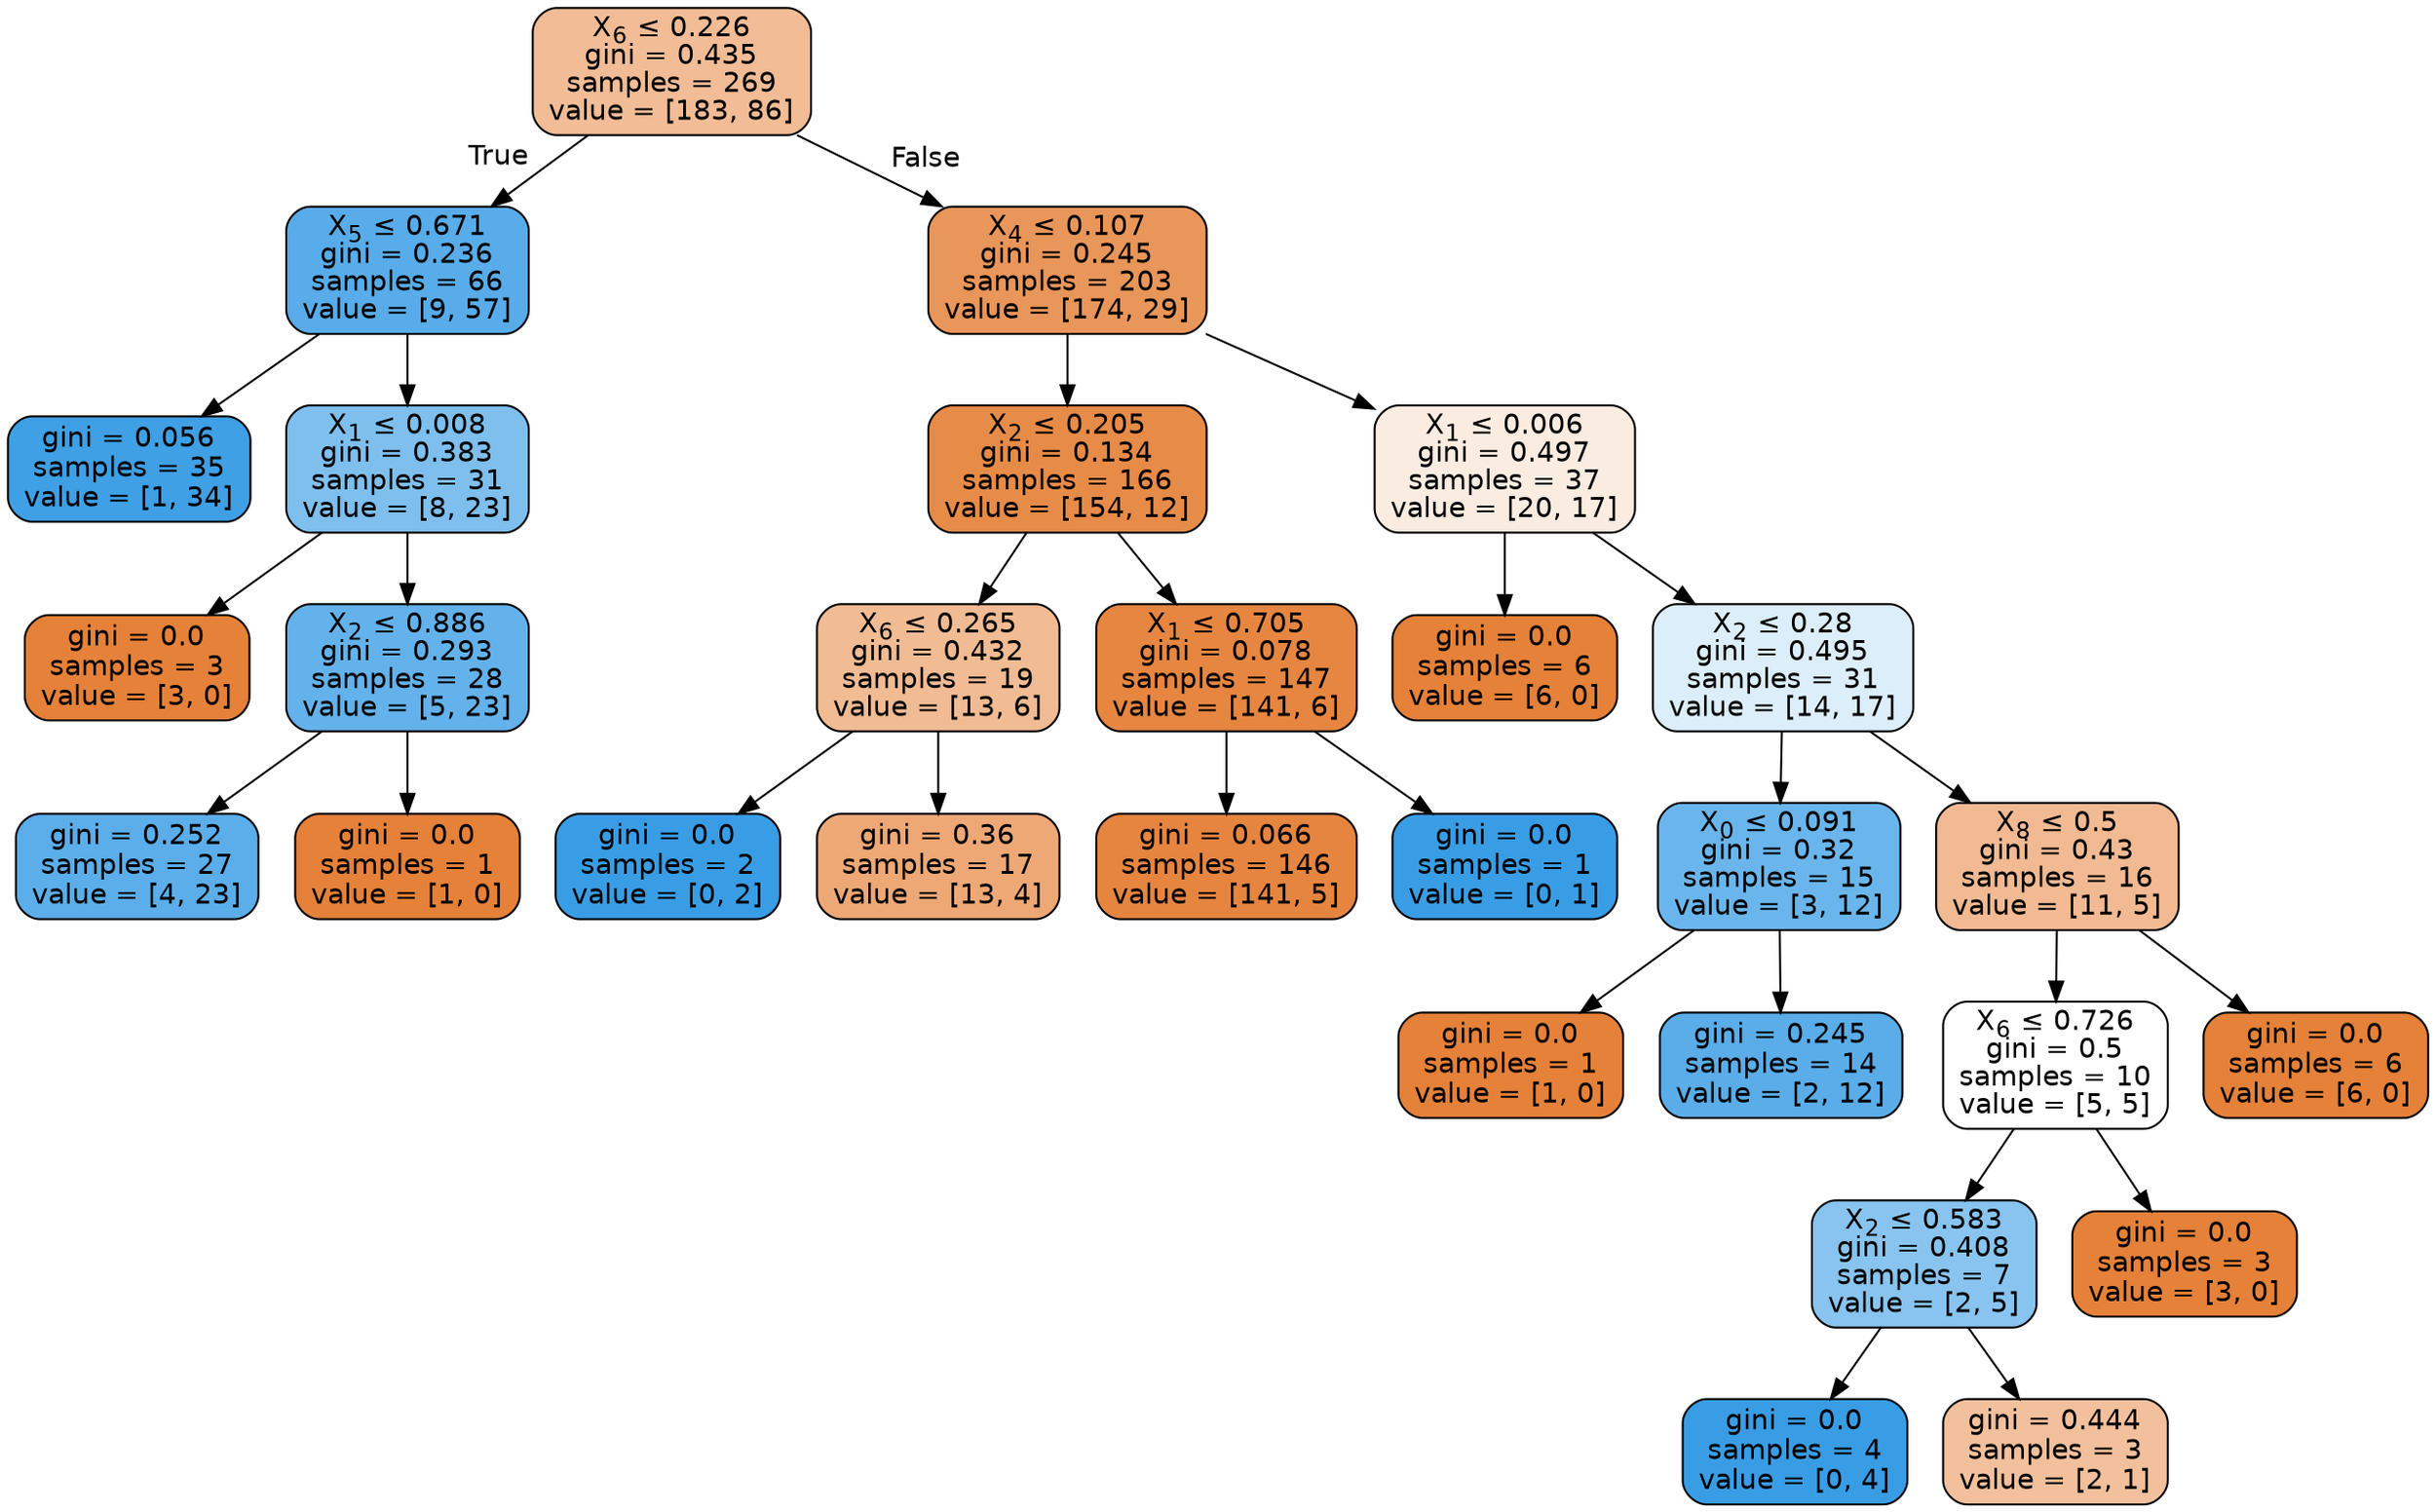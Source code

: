 digraph Tree {
node [shape=box, style="filled, rounded", color="black", fontname=helvetica] ;
edge [fontname=helvetica] ;
0 [label=<X<SUB>6</SUB> &le; 0.226<br/>gini = 0.435<br/>samples = 269<br/>value = [183, 86]>, fillcolor="#f1bc96"] ;
1 [label=<X<SUB>5</SUB> &le; 0.671<br/>gini = 0.236<br/>samples = 66<br/>value = [9, 57]>, fillcolor="#58ace9"] ;
0 -> 1 [labeldistance=2.5, labelangle=45, headlabel="True"] ;
2 [label=<gini = 0.056<br/>samples = 35<br/>value = [1, 34]>, fillcolor="#3fa0e6"] ;
1 -> 2 ;
3 [label=<X<SUB>1</SUB> &le; 0.008<br/>gini = 0.383<br/>samples = 31<br/>value = [8, 23]>, fillcolor="#7ebfee"] ;
1 -> 3 ;
4 [label=<gini = 0.0<br/>samples = 3<br/>value = [3, 0]>, fillcolor="#e58139"] ;
3 -> 4 ;
5 [label=<X<SUB>2</SUB> &le; 0.886<br/>gini = 0.293<br/>samples = 28<br/>value = [5, 23]>, fillcolor="#64b2eb"] ;
3 -> 5 ;
6 [label=<gini = 0.252<br/>samples = 27<br/>value = [4, 23]>, fillcolor="#5baeea"] ;
5 -> 6 ;
7 [label=<gini = 0.0<br/>samples = 1<br/>value = [1, 0]>, fillcolor="#e58139"] ;
5 -> 7 ;
8 [label=<X<SUB>4</SUB> &le; 0.107<br/>gini = 0.245<br/>samples = 203<br/>value = [174, 29]>, fillcolor="#e9965a"] ;
0 -> 8 [labeldistance=2.5, labelangle=-45, headlabel="False"] ;
9 [label=<X<SUB>2</SUB> &le; 0.205<br/>gini = 0.134<br/>samples = 166<br/>value = [154, 12]>, fillcolor="#e78b48"] ;
8 -> 9 ;
10 [label=<X<SUB>6</SUB> &le; 0.265<br/>gini = 0.432<br/>samples = 19<br/>value = [13, 6]>, fillcolor="#f1bb94"] ;
9 -> 10 ;
11 [label=<gini = 0.0<br/>samples = 2<br/>value = [0, 2]>, fillcolor="#399de5"] ;
10 -> 11 ;
12 [label=<gini = 0.36<br/>samples = 17<br/>value = [13, 4]>, fillcolor="#eda876"] ;
10 -> 12 ;
13 [label=<X<SUB>1</SUB> &le; 0.705<br/>gini = 0.078<br/>samples = 147<br/>value = [141, 6]>, fillcolor="#e68641"] ;
9 -> 13 ;
14 [label=<gini = 0.066<br/>samples = 146<br/>value = [141, 5]>, fillcolor="#e68540"] ;
13 -> 14 ;
15 [label=<gini = 0.0<br/>samples = 1<br/>value = [0, 1]>, fillcolor="#399de5"] ;
13 -> 15 ;
16 [label=<X<SUB>1</SUB> &le; 0.006<br/>gini = 0.497<br/>samples = 37<br/>value = [20, 17]>, fillcolor="#fbece1"] ;
8 -> 16 ;
17 [label=<gini = 0.0<br/>samples = 6<br/>value = [6, 0]>, fillcolor="#e58139"] ;
16 -> 17 ;
18 [label=<X<SUB>2</SUB> &le; 0.28<br/>gini = 0.495<br/>samples = 31<br/>value = [14, 17]>, fillcolor="#dceefa"] ;
16 -> 18 ;
19 [label=<X<SUB>0</SUB> &le; 0.091<br/>gini = 0.32<br/>samples = 15<br/>value = [3, 12]>, fillcolor="#6ab6ec"] ;
18 -> 19 ;
20 [label=<gini = 0.0<br/>samples = 1<br/>value = [1, 0]>, fillcolor="#e58139"] ;
19 -> 20 ;
21 [label=<gini = 0.245<br/>samples = 14<br/>value = [2, 12]>, fillcolor="#5aade9"] ;
19 -> 21 ;
22 [label=<X<SUB>8</SUB> &le; 0.5<br/>gini = 0.43<br/>samples = 16<br/>value = [11, 5]>, fillcolor="#f1ba93"] ;
18 -> 22 ;
23 [label=<X<SUB>6</SUB> &le; 0.726<br/>gini = 0.5<br/>samples = 10<br/>value = [5, 5]>, fillcolor="#ffffff"] ;
22 -> 23 ;
24 [label=<X<SUB>2</SUB> &le; 0.583<br/>gini = 0.408<br/>samples = 7<br/>value = [2, 5]>, fillcolor="#88c4ef"] ;
23 -> 24 ;
25 [label=<gini = 0.0<br/>samples = 4<br/>value = [0, 4]>, fillcolor="#399de5"] ;
24 -> 25 ;
26 [label=<gini = 0.444<br/>samples = 3<br/>value = [2, 1]>, fillcolor="#f2c09c"] ;
24 -> 26 ;
27 [label=<gini = 0.0<br/>samples = 3<br/>value = [3, 0]>, fillcolor="#e58139"] ;
23 -> 27 ;
28 [label=<gini = 0.0<br/>samples = 6<br/>value = [6, 0]>, fillcolor="#e58139"] ;
22 -> 28 ;
}